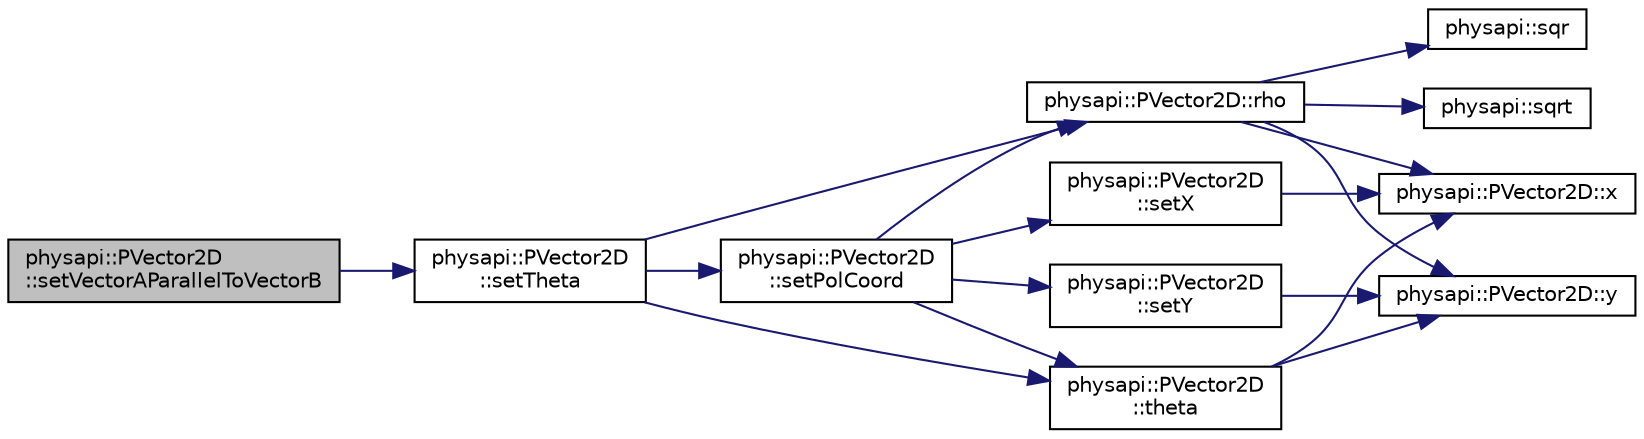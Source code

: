digraph "physapi::PVector2D::setVectorAParallelToVectorB"
{
 // LATEX_PDF_SIZE
  edge [fontname="Helvetica",fontsize="10",labelfontname="Helvetica",labelfontsize="10"];
  node [fontname="Helvetica",fontsize="10",shape=record];
  rankdir="LR";
  Node1 [label="physapi::PVector2D\l::setVectorAParallelToVectorB",height=0.2,width=0.4,color="black", fillcolor="grey75", style="filled", fontcolor="black",tooltip="Set the Vector A Parallel To Vector B."];
  Node1 -> Node2 [color="midnightblue",fontsize="10",style="solid",fontname="Helvetica"];
  Node2 [label="physapi::PVector2D\l::setTheta",height=0.2,width=0.4,color="black", fillcolor="white", style="filled",URL="$classphysapi_1_1_p_vector2_d.html#a1e3cd130f4a6d2fe0c2439351ee7c9b5",tooltip="Set a new  coordinate."];
  Node2 -> Node3 [color="midnightblue",fontsize="10",style="solid",fontname="Helvetica"];
  Node3 [label="physapi::PVector2D::rho",height=0.2,width=0.4,color="black", fillcolor="white", style="filled",URL="$classphysapi_1_1_p_vector2_d.html#af6fa628381013afe9cf5b9e97c7a3a8d",tooltip="Get the  coordinate."];
  Node3 -> Node4 [color="midnightblue",fontsize="10",style="solid",fontname="Helvetica"];
  Node4 [label="physapi::sqr",height=0.2,width=0.4,color="black", fillcolor="white", style="filled",URL="$group__core.html#ga01ea6c103ae225b6d9c3dec92bd7141c",tooltip="Calculate the square of an obj(number, scalar, vector, etc)"];
  Node3 -> Node5 [color="midnightblue",fontsize="10",style="solid",fontname="Helvetica"];
  Node5 [label="physapi::sqrt",height=0.2,width=0.4,color="black", fillcolor="white", style="filled",URL="$group__core.html#gae92fbf95826f105bd60a485bf7b596e8",tooltip="Calculate the square root of a scalar."];
  Node3 -> Node6 [color="midnightblue",fontsize="10",style="solid",fontname="Helvetica"];
  Node6 [label="physapi::PVector2D::x",height=0.2,width=0.4,color="black", fillcolor="white", style="filled",URL="$classphysapi_1_1_p_vector2_d.html#adef3e21a4bb82ad7b9351590075a8086",tooltip="Get the x coordinate."];
  Node3 -> Node7 [color="midnightblue",fontsize="10",style="solid",fontname="Helvetica"];
  Node7 [label="physapi::PVector2D::y",height=0.2,width=0.4,color="black", fillcolor="white", style="filled",URL="$classphysapi_1_1_p_vector2_d.html#a15bb9964eb7b9ea7936d3e075737558e",tooltip="Get the y coordinate."];
  Node2 -> Node8 [color="midnightblue",fontsize="10",style="solid",fontname="Helvetica"];
  Node8 [label="physapi::PVector2D\l::setPolCoord",height=0.2,width=0.4,color="black", fillcolor="white", style="filled",URL="$classphysapi_1_1_p_vector2_d.html#a17d53237cfa5a20e26f70cced0015962",tooltip="Set the coordinates , ."];
  Node8 -> Node3 [color="midnightblue",fontsize="10",style="solid",fontname="Helvetica"];
  Node8 -> Node9 [color="midnightblue",fontsize="10",style="solid",fontname="Helvetica"];
  Node9 [label="physapi::PVector2D\l::setX",height=0.2,width=0.4,color="black", fillcolor="white", style="filled",URL="$classphysapi_1_1_p_vector2_d.html#ab95542584d466f618fcceb441a8d193e",tooltip="Set a new x coordinate."];
  Node9 -> Node6 [color="midnightblue",fontsize="10",style="solid",fontname="Helvetica"];
  Node8 -> Node10 [color="midnightblue",fontsize="10",style="solid",fontname="Helvetica"];
  Node10 [label="physapi::PVector2D\l::setY",height=0.2,width=0.4,color="black", fillcolor="white", style="filled",URL="$classphysapi_1_1_p_vector2_d.html#a97efe616e6da1b05303a95bb183f46a2",tooltip="Set a new y coordinate."];
  Node10 -> Node7 [color="midnightblue",fontsize="10",style="solid",fontname="Helvetica"];
  Node8 -> Node11 [color="midnightblue",fontsize="10",style="solid",fontname="Helvetica"];
  Node11 [label="physapi::PVector2D\l::theta",height=0.2,width=0.4,color="black", fillcolor="white", style="filled",URL="$classphysapi_1_1_p_vector2_d.html#ae3f8992ec4806815ed072fb4dc16aa38",tooltip="Get the  coordinate."];
  Node11 -> Node6 [color="midnightblue",fontsize="10",style="solid",fontname="Helvetica"];
  Node11 -> Node7 [color="midnightblue",fontsize="10",style="solid",fontname="Helvetica"];
  Node2 -> Node11 [color="midnightblue",fontsize="10",style="solid",fontname="Helvetica"];
}
